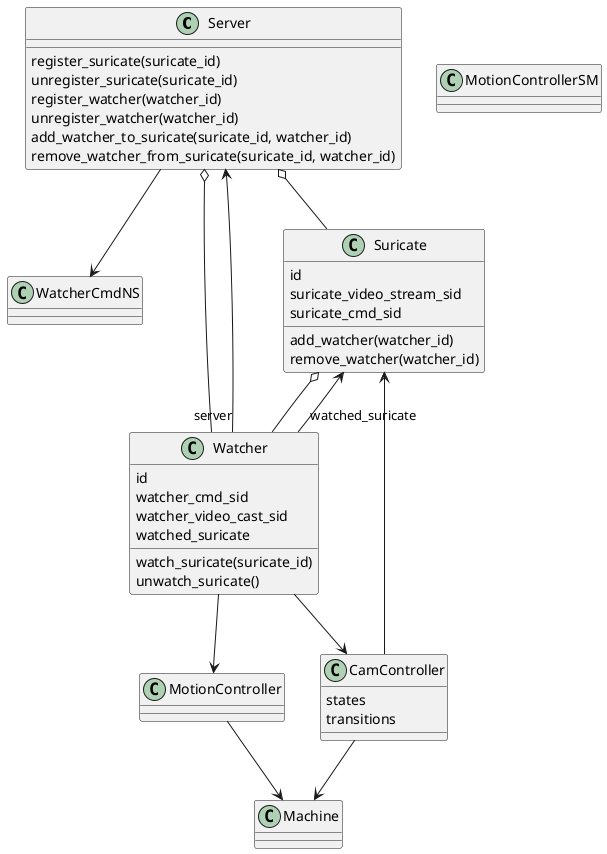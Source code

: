@startuml classdiag

class Server {

  register_suricate(suricate_id)
  unregister_suricate(suricate_id)
  register_watcher(watcher_id)
  unregister_watcher(watcher_id)
  add_watcher_to_suricate(suricate_id, watcher_id)
  remove_watcher_from_suricate(suricate_id, watcher_id)
}

class WatcherCmdNS {

}

class Suricate {

  id
  suricate_video_stream_sid
  suricate_cmd_sid
  
  add_watcher(watcher_id)
  remove_watcher(watcher_id)

}

class Watcher {

  id
  watcher_cmd_sid
  watcher_video_cast_sid
  watched_suricate

  watch_suricate(suricate_id)
  unwatch_suricate()

}

class CamController {
  states
  transitions
}

class MotionController {

}

class Machine {

}

class MotionControllerSM {

}

Server o-- Suricate
Server o-- Watcher
Server --> WatcherCmdNS


Watcher "watched_suricate" --> Suricate
Watcher "server" --> Server
Watcher --> CamController
Watcher --> MotionController

Suricate o-- Watcher




CamController --> Machine
CamController --> Suricate

MotionController --> Machine

@enduml